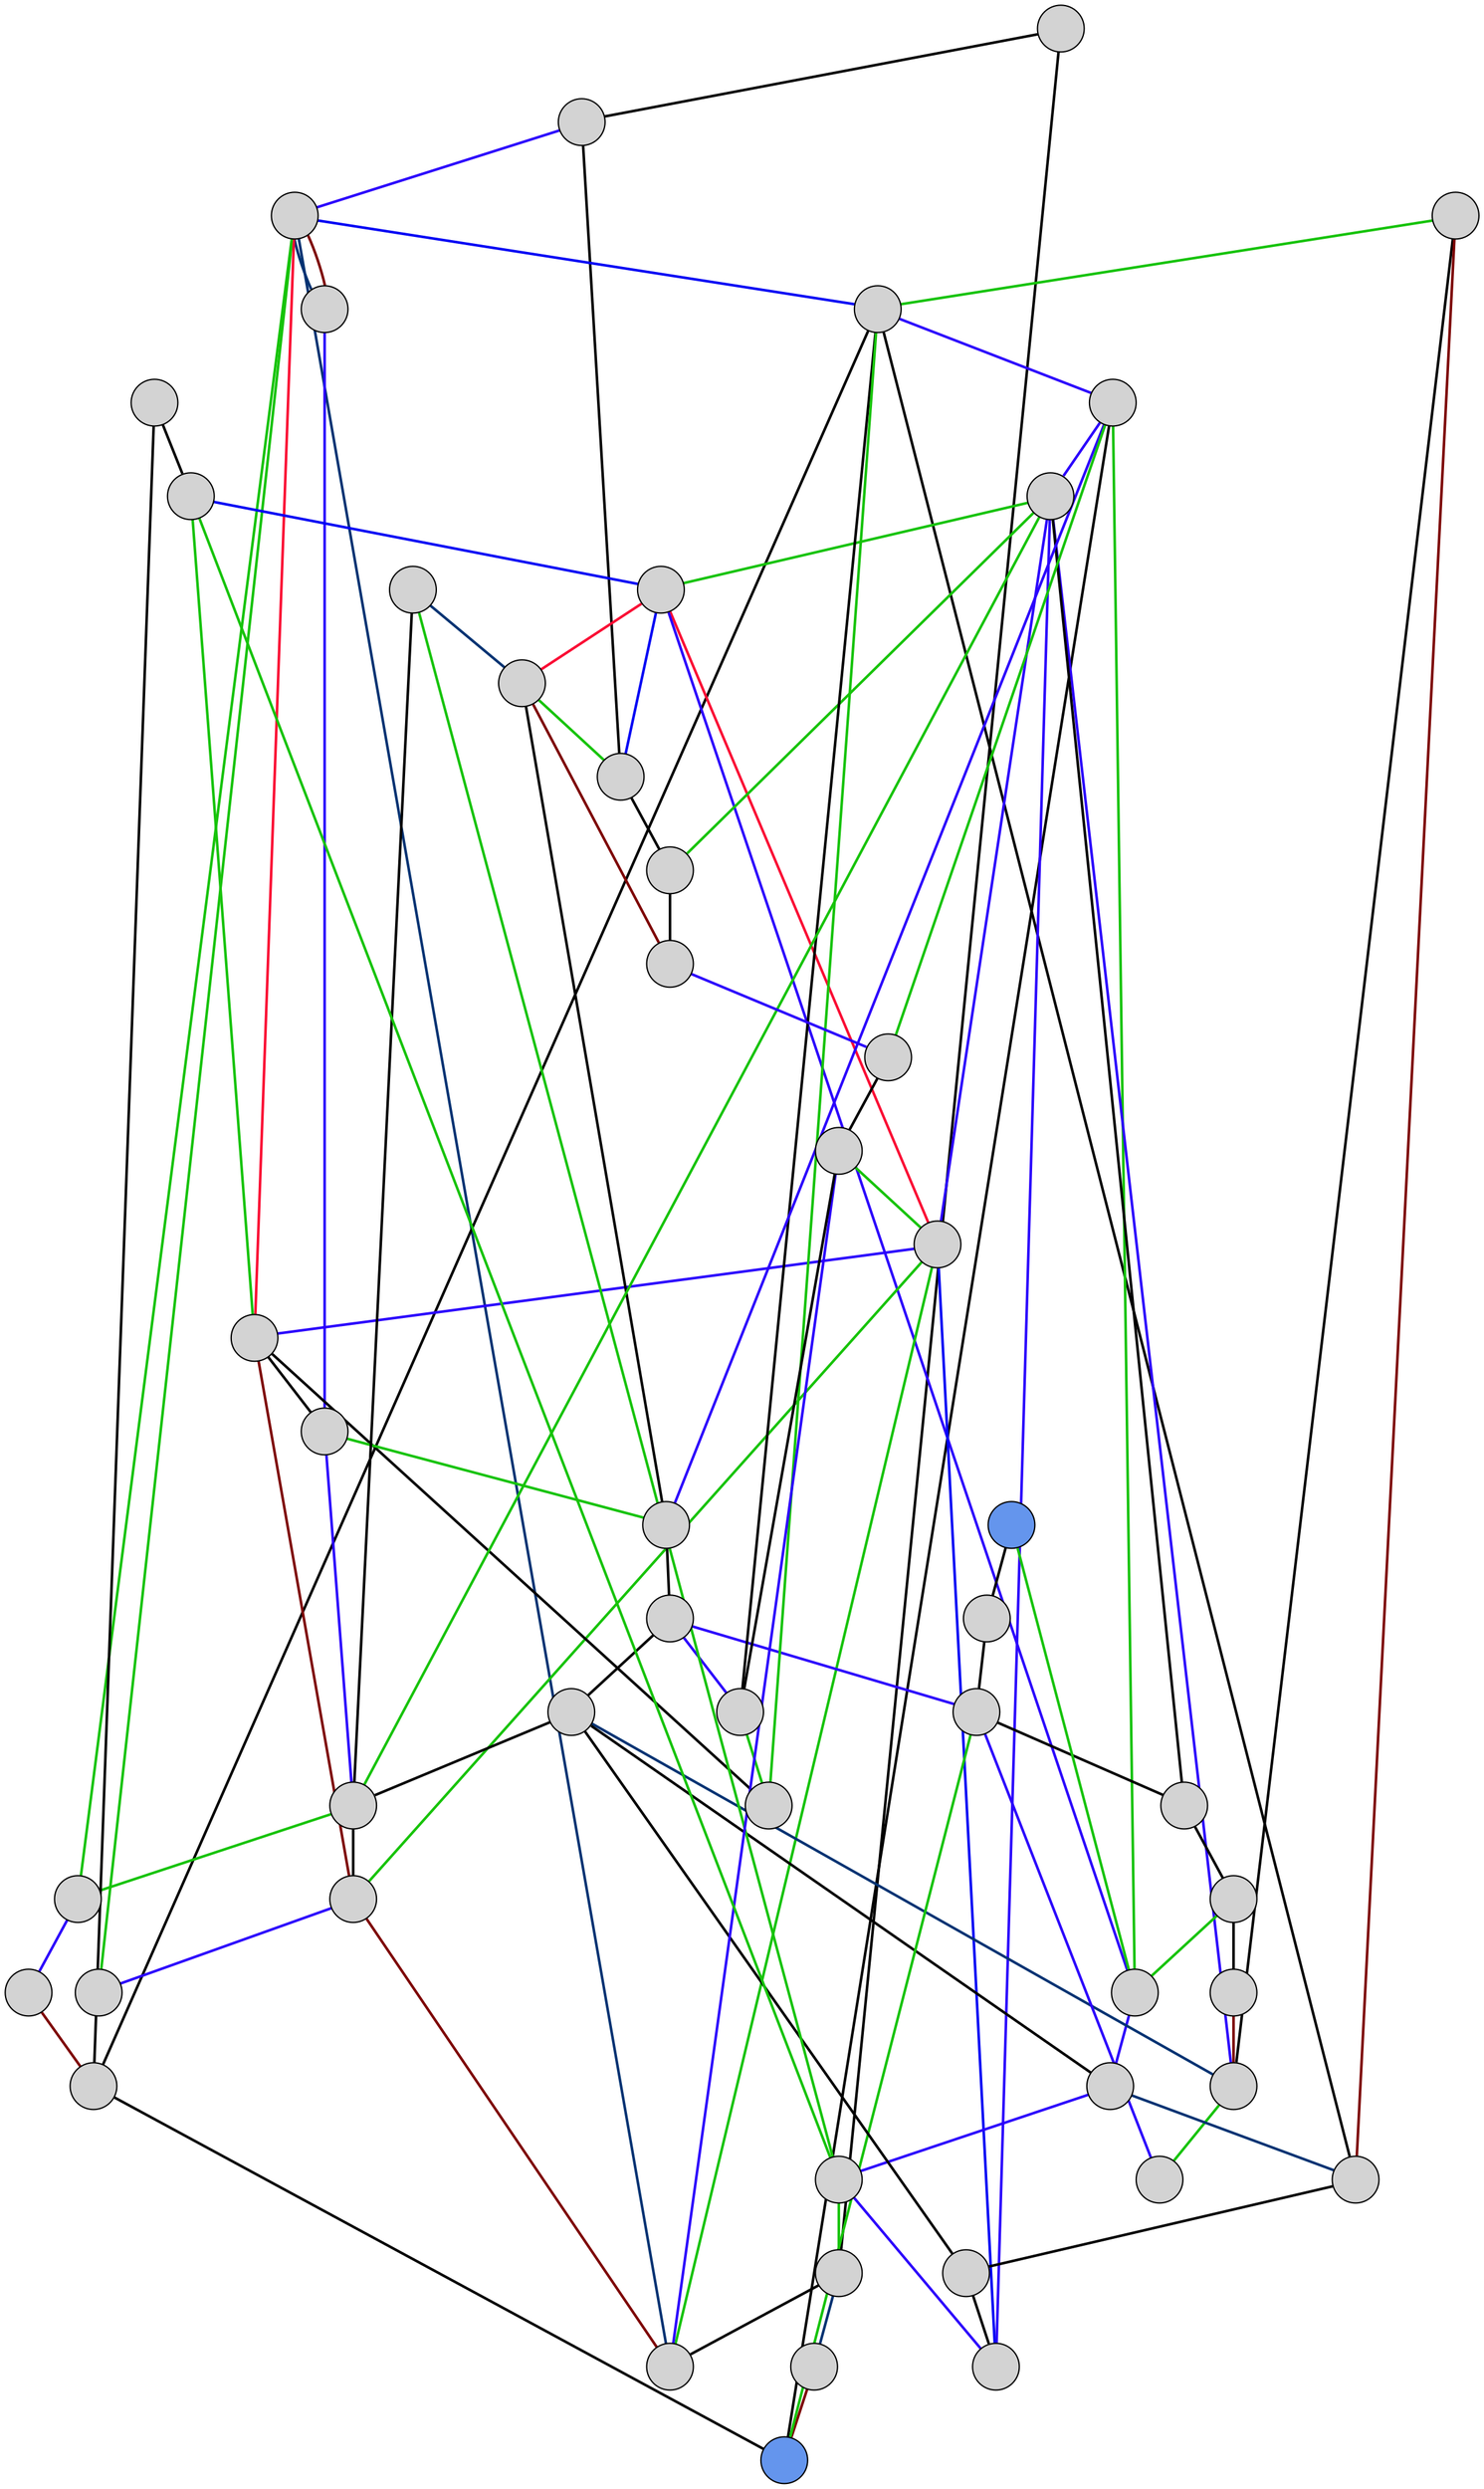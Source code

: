 graph G {
	graph [K=1,
		bb="0,0,1216,1042",
		outputorder=edgesfirst,
		splines=line
	];
	node [fixedsize=true,
		fontname=Arial,
		fontsize=10,
		label="\N",
		shape=circle,
		style=filled
	];
	edge [arrowhead=none,
		penwidth=2
	];
	1	[height=0.5,
		label="",
		pos="18.238,341.37!",
		width=0.5];
	30	[height=0.5,
		label="",
		pos="157.83,433.16!",
		width=0.5];
	1 -- 30	[color="#000000",
		f=1];
	40	[height=0.5,
		label="",
		pos="270.2,373.94!",
		width=0.5];
	1 -- 40	[color="#000000",
		f=14];
	24	[height=0.5,
		label="",
		pos="335.91,669.45!",
		width=0.5];
	30 -- 24	[color="#2b00fc",
		f=1];
	44	[height=0.5,
		label="",
		pos="311.58,201.34!",
		width=0.5];
	30 -- 44	[color="#000000",
		f=15];
	47	[height=0.5,
		label="",
		pos="327.42,488.04!",
		width=0.5];
	40 -- 47	[color="#000000",
		f=1];
	22	[height=0.5,
		label="",
		pos="499.02,490.58!",
		width=0.5];
	40 -- 22	[color="#003272",
		f=1];
	24 -- 47	[color="#003272",
		f=12];
	12	[height=0.5,
		label="",
		pos="645.81,596.55!",
		width=0.5];
	24 -- 12	[color="#0104f4",
		f=19];
	13	[height=0.5,
		label="",
		pos="266.69,865.36!",
		width=0.5];
	24 -- 13	[color="#003272",
		f=1];
	49	[height=0.5,
		label="",
		pos="114.51,731.26!",
		width=0.5];
	24 -- 49	[color="#17c30a",
		f=1];
	32	[height=0.5,
		label="",
		pos="538.88,246.61!",
		width=0.5];
	44 -- 32	[color="#0104f4",
		f=15];
	37	[height=0.5,
		label="",
		pos="462.69,97.241!",
		width=0.5];
	44 -- 37	[color="#000000",
		f=2];
	46	[fillcolor=cornflowerblue,
		height=0.5,
		label="",
		pos="780.14,579.61!",
		width=0.5];
	22 -- 46	[color="#7d0100",
		f=1];
	8	[height=0.5,
		label="",
		pos="721.38,344.9!",
		width=0.5];
	8 -- 46	[color="#000000",
		f=1];
	16	[height=0.5,
		label="",
		pos="671.31,306.45!",
		width=0.5];
	8 -- 16	[color="#2b00fc",
		f=18];
	39	[height=0.5,
		label="",
		pos="451.37,418.56!",
		width=0.5];
	16 -- 39	[color="#2b00fc",
		f=8];
	50	[height=0.5,
		label="",
		pos="613.61,228.92!",
		width=0.5];
	16 -- 50	[color="#2b00fc",
		f=2];
	16 -- 32	[color="#17c30a",
		f=14];
	39 -- 47	[color="#17c30a",
		f=10];
	39 -- 50	[color="#0104f4",
		f=2];
	14	[height=0.5,
		label="",
		pos="423.28,636.67!",
		width=0.5];
	39 -- 14	[color="#2b00fc",
		f=2];
	18	[height=0.5,
		label="",
		pos="317.2,583.17!",
		width=0.5];
	39 -- 18	[color="#17c30a",
		f=17];
	32 -- 39	[color="#fa0d34",
		f=13];
	42	[height=0.5,
		label="",
		pos="427,217.55!",
		width=0.5];
	32 -- 42	[color="#fa0d34",
		f=15];
	28	[height=0.5,
		label="",
		pos="804.71,157.84!",
		width=0.5];
	32 -- 28	[color="#2b00fc",
		f=1];
	10	[height=0.5,
		label="",
		pos="844.32,532.78!",
		width=0.5];
	25	[height=0.5,
		label="",
		pos="731.46,648.88!",
		width=0.5];
	10 -- 25	[color="#2b00fc",
		f=1];
	19	[height=0.5,
		label="",
		pos="776.05,421.05!",
		width=0.5];
	10 -- 19	[color="#000000",
		f=5];
	33	[height=0.5,
		label="",
		pos="1035.7,422.09!",
		width=0.5];
	10 -- 33	[color="#2b00fc",
		f=1];
	25 -- 12	[color="#000000",
		f=1];
	27	[height=0.5,
		label="",
		pos="623.16,771.92!",
		width=0.5];
	25 -- 27	[color="#17c30a",
		f=1];
	35	[height=0.5,
		label="",
		pos="520.9,564.51!",
		width=0.5];
	19 -- 35	[color="#000000",
		f=4];
	15	[height=0.5,
		label="",
		pos="946.83,382.4!",
		width=0.5];
	19 -- 15	[color="#003272",
		f=9];
	43	[height=0.5,
		label="",
		pos="733.35,262.99!",
		width=0.5];
	19 -- 43	[color="#000000",
		f=4];
	33 -- 46	[color="#17c30a",
		f=3];
	9	[height=0.5,
		label="",
		pos="930.2,251.82!",
		width=0.5];
	33 -- 9	[color="#000000",
		f=2];
	48	[height=0.5,
		label="",
		pos="1197.6,446!",
		width=0.5];
	33 -- 48	[color="#2b00fc",
		f=17];
	12 -- 8	[color="#2b00fc",
		f=1];
	36	[height=0.5,
		label="",
		pos="717.54,801.11!",
		width=0.5];
	12 -- 36	[color="#000000",
		f=5];
	17	[height=0.5,
		label="",
		pos="833.12,429.46!",
		width=0.5];
	12 -- 17	[color="#000000",
		f=16];
	27 -- 12	[color="#17c30a",
		f=1];
	27 -- 14	[color="#000000",
		f=8];
	35 -- 16	[color="#17c30a",
		f=6];
	35 -- 18	[color="#000000",
		f=16];
	34	[height=0.5,
		label="",
		pos="461.47,836.62!",
		width=0.5];
	35 -- 34	[color="#17c30a",
		f=4];
	15 -- 16	[color="#2b00fc",
		f=2];
	15 -- 48	[color="#17c30a",
		f=2];
	43 -- 17	[color="#003272",
		f=19];
	11	[height=0.5,
		label="",
		pos="458.63,311.38!",
		width=0.5];
	43 -- 11	[color="#2b00fc",
		f=1];
	9 -- 16	[color="#000000",
		f=1];
	6	[height=0.5,
		label="",
		pos="1056.7,134.17!",
		width=0.5];
	9 -- 6	[color="#000000",
		f=2];
	36 -- 46	[color="#000000",
		f=4];
	21	[height=0.5,
		label="",
		pos="811.53,268.67!",
		width=0.5];
	17 -- 21	[color="#000000",
		f=4];
	21 -- 50	[color="#000000",
		f=4];
	21 -- 19	[color="#000000",
		f=4];
	13 -- 24	[color="#7d0100",
		f=19];
	38	[height=0.5,
		label="",
		pos="456.99,695.2!",
		width=0.5];
	13 -- 38	[color="#2b00fc",
		f=1];
	38 -- 35	[color="#2b00fc",
		f=15];
	29	[height=0.5,
		label="",
		pos="616.79,483.12!",
		width=0.5];
	38 -- 29	[color="#17c30a",
		f=1];
	29 -- 8	[color="#2b00fc",
		f=17];
	29 -- 10	[color="#000000",
		f=1];
	14 -- 24	[color="#fa0d34",
		f=15];
	14 -- 38	[color="#000000",
		f=18];
	14 -- 18	[color="#7d0100",
		f=2];
	18 -- 47	[color="#7d0100",
		f=20];
	18 -- 49	[color="#2b00fc",
		f=2];
	37 -- 16	[color="#17c30a",
		f=14];
	26	[height=0.5,
		label="",
		pos="441.31,17.81!",
		width=0.5];
	37 -- 26	[color="#000000",
		f=2];
	34 -- 24	[color="#17c30a",
		f=11];
	23	[height=0.5,
		label="",
		pos="608.44,1024!",
		width=0.5];
	34 -- 23	[color="#2b00fc",
		f=4];
	2	[height=0.5,
		label="",
		pos="373.52,377.5!",
		width=0.5];
	2 -- 35	[color="#000000",
		f=3];
	2 -- 42	[color="#003272",
		f=2];
	2 -- 11	[color="#17c30a",
		f=19];
	42 -- 44	[color="#17c30a",
		f=2];
	42 -- 29	[color="#000000",
		f=12];
	11 -- 40	[color="#17c30a",
		f=1];
	11 -- 50	[color="#2b00fc",
		f=1];
	26 -- 42	[color="#7d0100",
		f=15];
	41	[height=0.5,
		label="",
		pos="585.31,178.5!",
		width=0.5];
	26 -- 41	[color="#2b00fc",
		f=2];
	41 -- 8	[color="#17c30a",
		f=16];
	31	[height=0.5,
		label="",
		pos="537.64,409.5!",
		width=0.5];
	41 -- 31	[color="#000000",
		f=2];
	31 -- 47	[color="#2b00fc",
		f=17];
	31 -- 39	[color="#17c30a",
		f=2];
	31 -- 25	[color="#000000",
		f=14];
	28 -- 8	[color="#17c30a",
		f=18];
	28 -- 43	[color="#2b00fc",
		f=1];
	3	[fillcolor=cornflowerblue,
		height=0.5,
		label="",
		pos="1057.1,46.122!",
		width=0.5];
	3 -- 28	[color="#17c30a",
		f=19];
	20	[height=0.5,
		label="",
		pos="1172.2,230.26!",
		width=0.5];
	3 -- 20	[color="#000000",
		f=2];
	20 -- 33	[color="#000000",
		f=2];
	6 -- 28	[color="#17c30a",
		f=10];
	45	[height=0.5,
		label="",
		pos="1174.3,274.79!",
		width=0.5];
	6 -- 45	[color="#000000",
		f=2];
	45 -- 15	[color="#7d0100",
		f=2];
	4	[height=0.5,
		label="",
		pos="922.38,592.57!",
		width=0.5];
	4 -- 12	[color="#17c30a",
		f=16];
	4 -- 15	[color="#000000",
		f=6];
	4 -- 17	[color="#7d0100",
		f=4];
	23 -- 36	[color="#7d0100",
		f=4];
	5	[height=0.5,
		label="",
		pos="522.9,779.65!",
		width=0.5];
	5 -- 36	[color="#000000",
		f=6];
	7	[height=0.5,
		label="",
		pos="453.33,538.68!",
		width=0.5];
	5 -- 7	[color="#000000",
		f=1];
	7 -- 32	[color="#0104f4",
		f=1];
	7 -- 14	[color="#17c30a",
		f=17];
	7 -- 11	[color="#17c30a",
		f=2];
}
